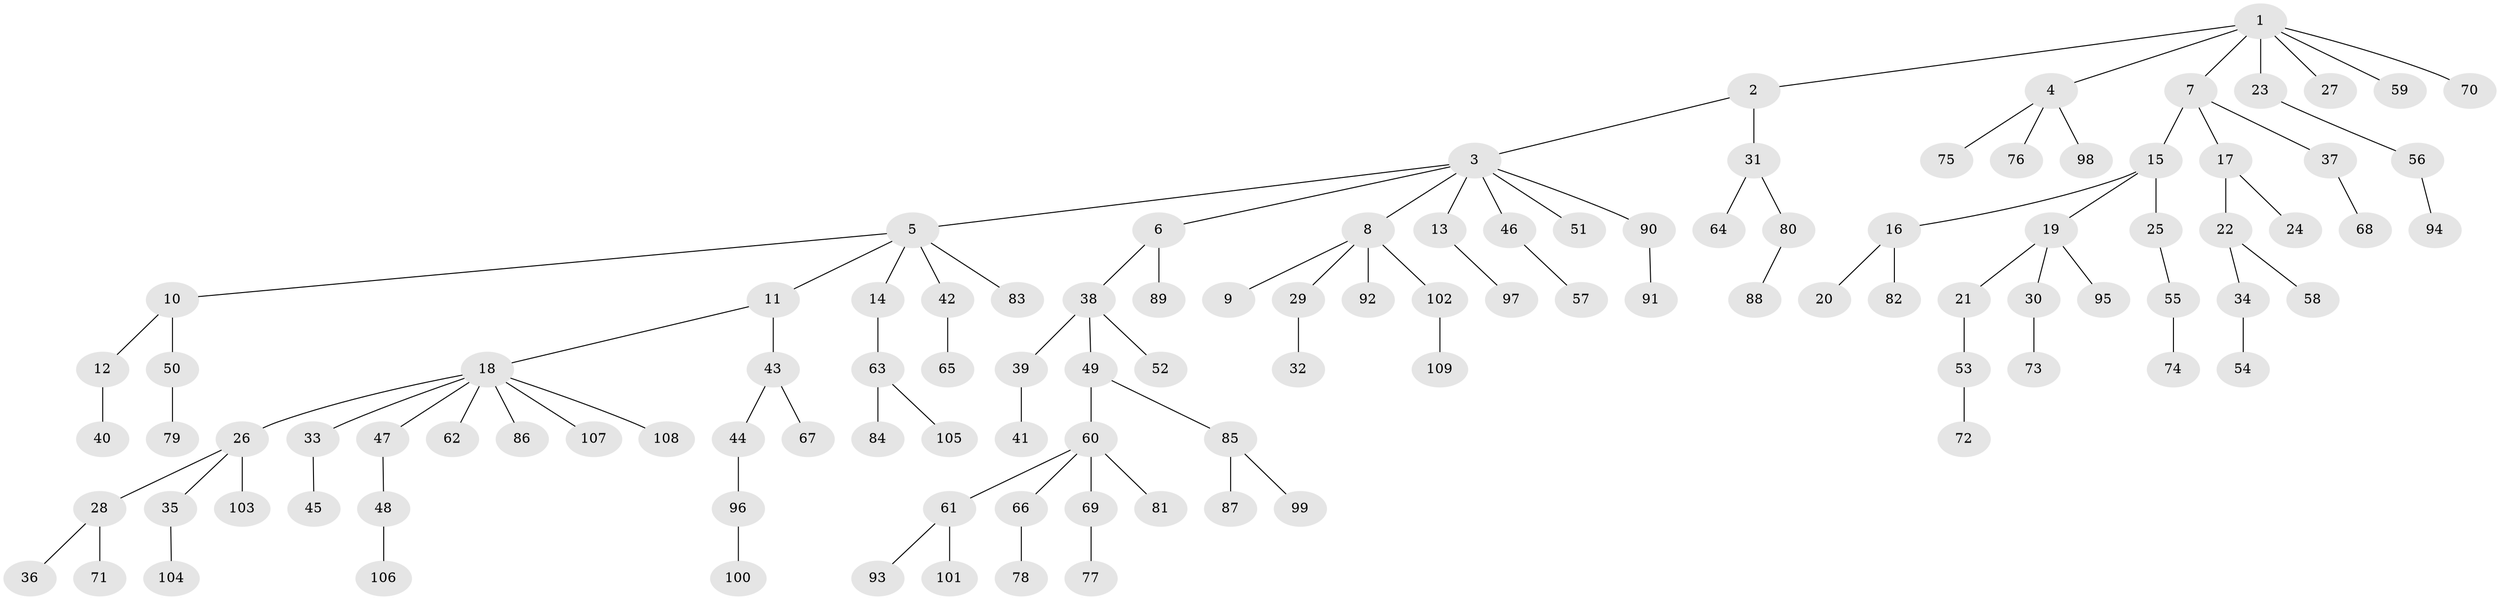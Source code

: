 // coarse degree distribution, {9: 0.01282051282051282, 4: 0.0641025641025641, 12: 0.01282051282051282, 2: 0.19230769230769232, 6: 0.01282051282051282, 5: 0.02564102564102564, 1: 0.6153846153846154, 3: 0.05128205128205128, 7: 0.01282051282051282}
// Generated by graph-tools (version 1.1) at 2025/52/02/27/25 19:52:11]
// undirected, 109 vertices, 108 edges
graph export_dot {
graph [start="1"]
  node [color=gray90,style=filled];
  1;
  2;
  3;
  4;
  5;
  6;
  7;
  8;
  9;
  10;
  11;
  12;
  13;
  14;
  15;
  16;
  17;
  18;
  19;
  20;
  21;
  22;
  23;
  24;
  25;
  26;
  27;
  28;
  29;
  30;
  31;
  32;
  33;
  34;
  35;
  36;
  37;
  38;
  39;
  40;
  41;
  42;
  43;
  44;
  45;
  46;
  47;
  48;
  49;
  50;
  51;
  52;
  53;
  54;
  55;
  56;
  57;
  58;
  59;
  60;
  61;
  62;
  63;
  64;
  65;
  66;
  67;
  68;
  69;
  70;
  71;
  72;
  73;
  74;
  75;
  76;
  77;
  78;
  79;
  80;
  81;
  82;
  83;
  84;
  85;
  86;
  87;
  88;
  89;
  90;
  91;
  92;
  93;
  94;
  95;
  96;
  97;
  98;
  99;
  100;
  101;
  102;
  103;
  104;
  105;
  106;
  107;
  108;
  109;
  1 -- 2;
  1 -- 4;
  1 -- 7;
  1 -- 23;
  1 -- 27;
  1 -- 59;
  1 -- 70;
  2 -- 3;
  2 -- 31;
  3 -- 5;
  3 -- 6;
  3 -- 8;
  3 -- 13;
  3 -- 46;
  3 -- 51;
  3 -- 90;
  4 -- 75;
  4 -- 76;
  4 -- 98;
  5 -- 10;
  5 -- 11;
  5 -- 14;
  5 -- 42;
  5 -- 83;
  6 -- 38;
  6 -- 89;
  7 -- 15;
  7 -- 17;
  7 -- 37;
  8 -- 9;
  8 -- 29;
  8 -- 92;
  8 -- 102;
  10 -- 12;
  10 -- 50;
  11 -- 18;
  11 -- 43;
  12 -- 40;
  13 -- 97;
  14 -- 63;
  15 -- 16;
  15 -- 19;
  15 -- 25;
  16 -- 20;
  16 -- 82;
  17 -- 22;
  17 -- 24;
  18 -- 26;
  18 -- 33;
  18 -- 47;
  18 -- 62;
  18 -- 86;
  18 -- 107;
  18 -- 108;
  19 -- 21;
  19 -- 30;
  19 -- 95;
  21 -- 53;
  22 -- 34;
  22 -- 58;
  23 -- 56;
  25 -- 55;
  26 -- 28;
  26 -- 35;
  26 -- 103;
  28 -- 36;
  28 -- 71;
  29 -- 32;
  30 -- 73;
  31 -- 64;
  31 -- 80;
  33 -- 45;
  34 -- 54;
  35 -- 104;
  37 -- 68;
  38 -- 39;
  38 -- 49;
  38 -- 52;
  39 -- 41;
  42 -- 65;
  43 -- 44;
  43 -- 67;
  44 -- 96;
  46 -- 57;
  47 -- 48;
  48 -- 106;
  49 -- 60;
  49 -- 85;
  50 -- 79;
  53 -- 72;
  55 -- 74;
  56 -- 94;
  60 -- 61;
  60 -- 66;
  60 -- 69;
  60 -- 81;
  61 -- 93;
  61 -- 101;
  63 -- 84;
  63 -- 105;
  66 -- 78;
  69 -- 77;
  80 -- 88;
  85 -- 87;
  85 -- 99;
  90 -- 91;
  96 -- 100;
  102 -- 109;
}
